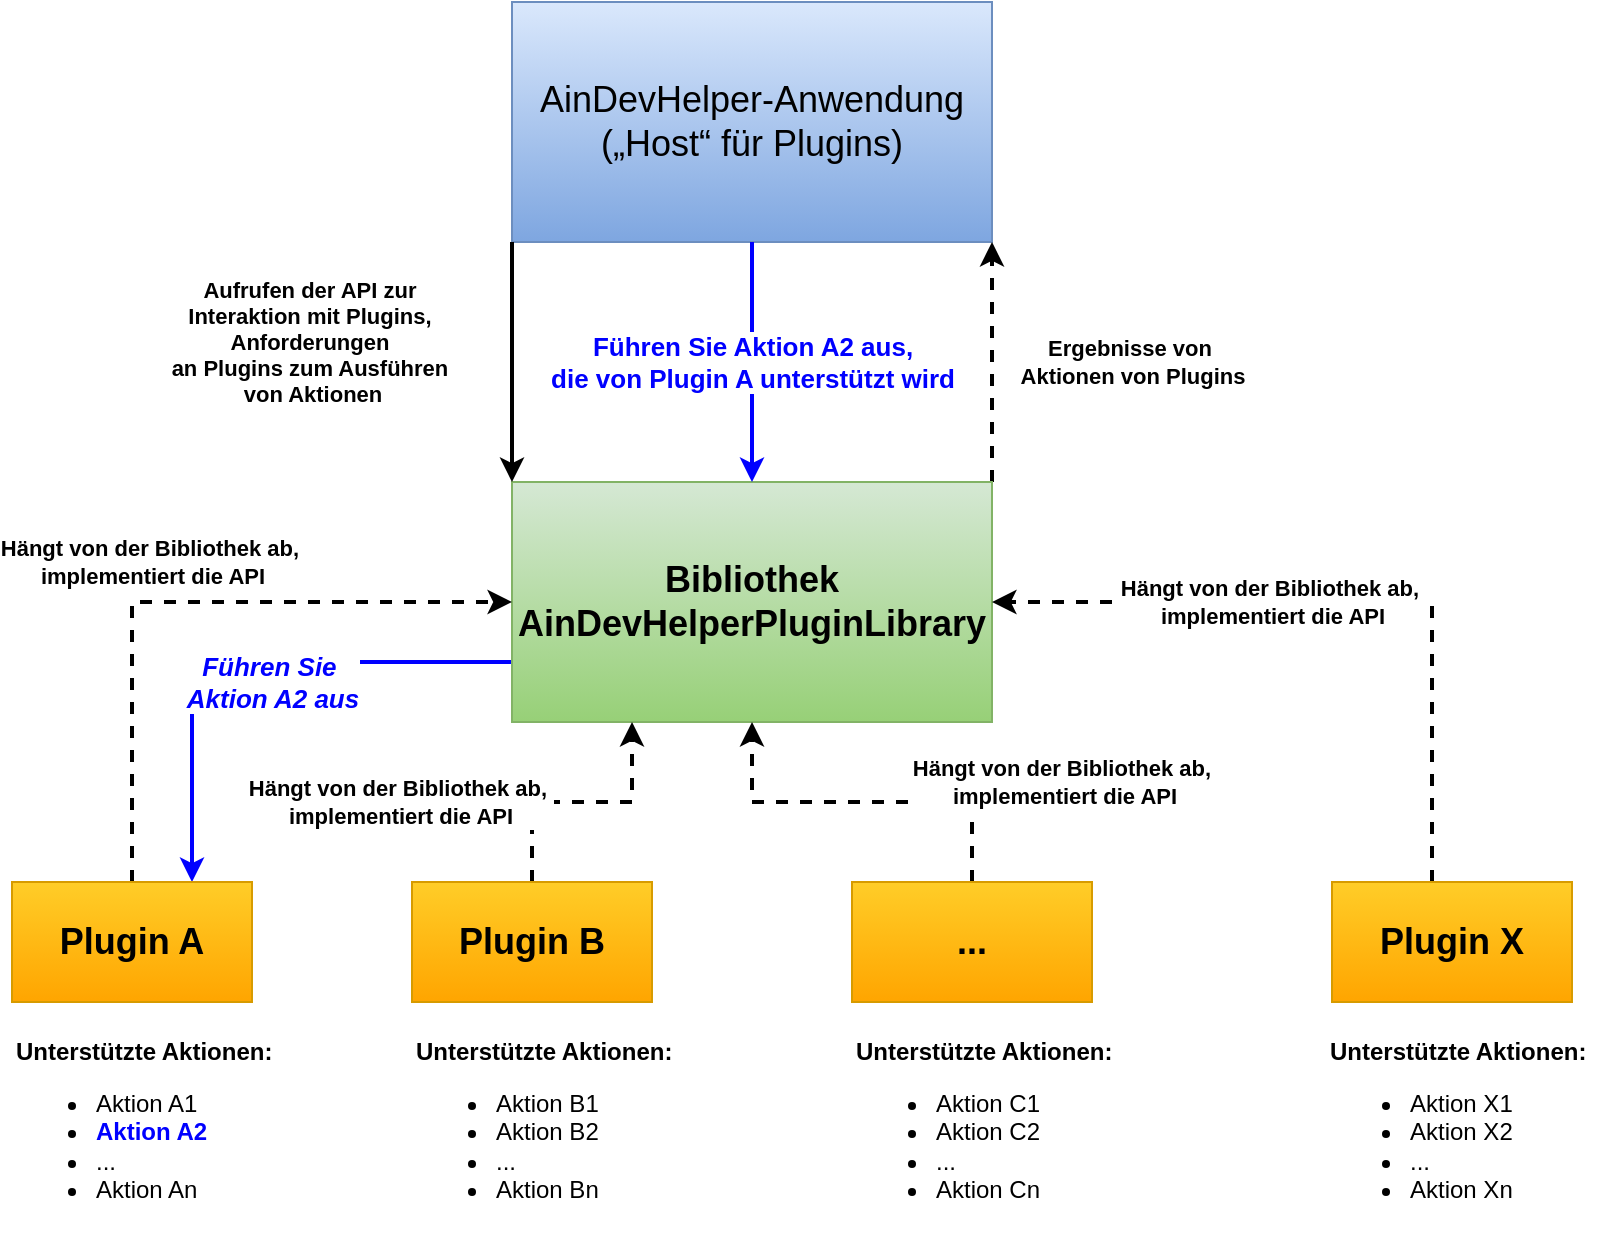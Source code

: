 <mxfile version="24.1.0" type="device">
  <diagram name="Страница — 1" id="FdWolhdYbGOuaL3oXlnw">
    <mxGraphModel dx="1098" dy="988" grid="1" gridSize="10" guides="1" tooltips="1" connect="1" arrows="1" fold="1" page="1" pageScale="1" pageWidth="827" pageHeight="1169" math="0" shadow="0">
      <root>
        <mxCell id="0" />
        <mxCell id="1" parent="0" />
        <mxCell id="mE6rLmqKoyVHgspTJvwB-1" value="AinDevHelper-Anwendung („Host“ für Plugins)" style="rounded=0;whiteSpace=wrap;html=1;fontSize=18;fillColor=#dae8fc;strokeColor=#6c8ebf;gradientColor=#7ea6e0;" parent="1" vertex="1">
          <mxGeometry x="280" y="240" width="240" height="120" as="geometry" />
        </mxCell>
        <mxCell id="mE6rLmqKoyVHgspTJvwB-4" value="Ergebnisse von&amp;nbsp;&lt;div&gt;Aktionen von Plugins&lt;br&gt;&lt;/div&gt;" style="edgeStyle=orthogonalEdgeStyle;rounded=0;orthogonalLoop=1;jettySize=auto;html=1;exitX=1;exitY=0;exitDx=0;exitDy=0;entryX=1;entryY=1;entryDx=0;entryDy=0;dashed=1;fontStyle=1;strokeWidth=2;" parent="1" source="mE6rLmqKoyVHgspTJvwB-2" target="mE6rLmqKoyVHgspTJvwB-1" edge="1">
          <mxGeometry y="-70" relative="1" as="geometry">
            <mxPoint as="offset" />
          </mxGeometry>
        </mxCell>
        <mxCell id="mE6rLmqKoyVHgspTJvwB-14" value="Führen Sie&amp;nbsp;&lt;div&gt;Aktion A2 aus&lt;br&gt;&lt;/div&gt;" style="edgeStyle=orthogonalEdgeStyle;rounded=0;orthogonalLoop=1;jettySize=auto;html=1;entryX=0.75;entryY=0;entryDx=0;entryDy=0;strokeWidth=2;fontColor=#0000FF;strokeColor=#0000FF;fontStyle=3;fontSize=13;" parent="1" source="mE6rLmqKoyVHgspTJvwB-2" target="mE6rLmqKoyVHgspTJvwB-5" edge="1">
          <mxGeometry x="-0.111" y="10" relative="1" as="geometry">
            <Array as="points">
              <mxPoint x="120" y="570" />
            </Array>
            <mxPoint as="offset" />
          </mxGeometry>
        </mxCell>
        <mxCell id="mE6rLmqKoyVHgspTJvwB-2" value="Bibliothek AinDevHelperPluginLibrary" style="rounded=0;whiteSpace=wrap;html=1;fontSize=18;fillColor=#d5e8d4;strokeColor=#82b366;gradientColor=#97d077;fontStyle=1" parent="1" vertex="1">
          <mxGeometry x="280" y="480" width="240" height="120" as="geometry" />
        </mxCell>
        <mxCell id="mE6rLmqKoyVHgspTJvwB-3" value="Aufrufen der API zur&amp;nbsp;&lt;div&gt;Interaktion mit Plugins,&amp;nbsp;&lt;/div&gt;&lt;div&gt;Anforderungen&amp;nbsp;&lt;/div&gt;&lt;div&gt;an Plugins zum Ausführen&amp;nbsp;&lt;/div&gt;&lt;div&gt;von Aktionen&lt;/div&gt;" style="endArrow=classic;html=1;rounded=0;exitX=0;exitY=1;exitDx=0;exitDy=0;entryX=0;entryY=0;entryDx=0;entryDy=0;fontStyle=1;strokeWidth=2;" parent="1" source="mE6rLmqKoyVHgspTJvwB-1" target="mE6rLmqKoyVHgspTJvwB-2" edge="1">
          <mxGeometry x="-0.167" y="-100" width="50" height="50" relative="1" as="geometry">
            <mxPoint x="270" y="460" as="sourcePoint" />
            <mxPoint x="320" y="410" as="targetPoint" />
            <mxPoint as="offset" />
          </mxGeometry>
        </mxCell>
        <mxCell id="mE6rLmqKoyVHgspTJvwB-10" value="Hängt von der Bibliothek ab,&amp;nbsp;&lt;div&gt;implementiert die API&lt;/div&gt;" style="edgeStyle=orthogonalEdgeStyle;rounded=0;orthogonalLoop=1;jettySize=auto;html=1;entryX=0;entryY=0.5;entryDx=0;entryDy=0;exitX=0.5;exitY=0;exitDx=0;exitDy=0;dashed=1;fontStyle=1;strokeWidth=2;" parent="1" source="mE6rLmqKoyVHgspTJvwB-5" target="mE6rLmqKoyVHgspTJvwB-2" edge="1">
          <mxGeometry x="-0.091" y="20" relative="1" as="geometry">
            <Array as="points">
              <mxPoint x="90" y="540" />
            </Array>
            <mxPoint as="offset" />
          </mxGeometry>
        </mxCell>
        <mxCell id="mE6rLmqKoyVHgspTJvwB-5" value="Plugin A" style="rounded=0;whiteSpace=wrap;html=1;fillColor=#ffcd28;gradientColor=#ffa500;strokeColor=#d79b00;fontStyle=1;fontSize=18;" parent="1" vertex="1">
          <mxGeometry x="30" y="680" width="120" height="60" as="geometry" />
        </mxCell>
        <mxCell id="mE6rLmqKoyVHgspTJvwB-11" value="Hängt von der Bibliothek ab,&amp;nbsp;&lt;div&gt;implementiert die API&lt;/div&gt;" style="edgeStyle=orthogonalEdgeStyle;rounded=0;orthogonalLoop=1;jettySize=auto;html=1;entryX=0.25;entryY=1;entryDx=0;entryDy=0;dashed=1;fontStyle=1;strokeWidth=2;" parent="1" source="mE6rLmqKoyVHgspTJvwB-6" target="mE6rLmqKoyVHgspTJvwB-2" edge="1">
          <mxGeometry x="-0.333" y="-70" relative="1" as="geometry">
            <mxPoint x="-70" y="-70" as="offset" />
          </mxGeometry>
        </mxCell>
        <mxCell id="mE6rLmqKoyVHgspTJvwB-6" value="Plugin B" style="rounded=0;whiteSpace=wrap;html=1;fillColor=#ffcd28;gradientColor=#ffa500;strokeColor=#d79b00;fontStyle=1;fontSize=18;" parent="1" vertex="1">
          <mxGeometry x="230" y="680" width="120" height="60" as="geometry" />
        </mxCell>
        <mxCell id="mE6rLmqKoyVHgspTJvwB-12" value="Hängt von der Bibliothek ab,&amp;nbsp;&lt;div&gt;implementiert die API&lt;/div&gt;" style="edgeStyle=orthogonalEdgeStyle;rounded=0;orthogonalLoop=1;jettySize=auto;html=1;entryX=0.5;entryY=1;entryDx=0;entryDy=0;dashed=1;fontStyle=1;strokeWidth=2;" parent="1" source="mE6rLmqKoyVHgspTJvwB-7" target="mE6rLmqKoyVHgspTJvwB-2" edge="1">
          <mxGeometry x="-0.429" y="-61" relative="1" as="geometry">
            <mxPoint x="60" y="51" as="offset" />
          </mxGeometry>
        </mxCell>
        <mxCell id="mE6rLmqKoyVHgspTJvwB-7" value="..." style="rounded=0;whiteSpace=wrap;html=1;fillColor=#ffcd28;gradientColor=#ffa500;strokeColor=#d79b00;fontStyle=1;fontSize=18;" parent="1" vertex="1">
          <mxGeometry x="450" y="680" width="120" height="60" as="geometry" />
        </mxCell>
        <mxCell id="mE6rLmqKoyVHgspTJvwB-13" value="Hängt von der Bibliothek ab,&amp;nbsp;&lt;div&gt;implementiert die API&lt;/div&gt;" style="edgeStyle=orthogonalEdgeStyle;rounded=0;orthogonalLoop=1;jettySize=auto;html=1;entryX=1;entryY=0.5;entryDx=0;entryDy=0;dashed=1;fontStyle=1;strokeWidth=2;" parent="1" source="mE6rLmqKoyVHgspTJvwB-8" target="mE6rLmqKoyVHgspTJvwB-2" edge="1">
          <mxGeometry x="0.222" relative="1" as="geometry">
            <Array as="points">
              <mxPoint x="740" y="540" />
            </Array>
            <mxPoint as="offset" />
          </mxGeometry>
        </mxCell>
        <mxCell id="mE6rLmqKoyVHgspTJvwB-8" value="Plugin X" style="rounded=0;whiteSpace=wrap;html=1;fillColor=#ffcd28;gradientColor=#ffa500;strokeColor=#d79b00;fontStyle=1;fontSize=18;" parent="1" vertex="1">
          <mxGeometry x="690" y="680" width="120" height="60" as="geometry" />
        </mxCell>
        <mxCell id="mE6rLmqKoyVHgspTJvwB-15" value="&lt;b&gt;Unterstützte Aktionen:&lt;/b&gt;&lt;br&gt;&lt;ul&gt;&lt;li&gt;Aktion A1&lt;/li&gt;&lt;li&gt;&lt;font color=&quot;#0000ff&quot;&gt;&lt;b&gt;Aktion A2&lt;/b&gt;&lt;/font&gt;&lt;br&gt;&lt;/li&gt;&lt;li&gt;...&lt;/li&gt;&lt;li&gt;Aktion An&lt;/li&gt;&lt;/ul&gt;" style="text;html=1;align=left;verticalAlign=middle;whiteSpace=wrap;rounded=0;" parent="1" vertex="1">
          <mxGeometry x="30" y="750" width="147.5" height="110" as="geometry" />
        </mxCell>
        <mxCell id="mE6rLmqKoyVHgspTJvwB-16" value="&lt;b&gt;Unterstützte Aktionen:&lt;/b&gt;&lt;br&gt;&lt;ul&gt;&lt;li&gt;Aktion B1&lt;/li&gt;&lt;li&gt;Aktion B2&lt;/li&gt;&lt;li&gt;...&lt;/li&gt;&lt;li&gt;Aktion Bn&lt;/li&gt;&lt;/ul&gt;" style="text;html=1;align=left;verticalAlign=middle;whiteSpace=wrap;rounded=0;" parent="1" vertex="1">
          <mxGeometry x="230" y="750" width="180" height="110" as="geometry" />
        </mxCell>
        <mxCell id="mE6rLmqKoyVHgspTJvwB-17" value="&lt;b&gt;Unterstützte Aktionen:&lt;/b&gt;&lt;br&gt;&lt;ul&gt;&lt;li&gt;Aktion C1&lt;/li&gt;&lt;li&gt;Aktion C2&lt;/li&gt;&lt;li&gt;...&lt;/li&gt;&lt;li&gt;Aktion Cn&lt;/li&gt;&lt;/ul&gt;" style="text;html=1;align=left;verticalAlign=middle;whiteSpace=wrap;rounded=0;" parent="1" vertex="1">
          <mxGeometry x="450" y="750" width="180" height="110" as="geometry" />
        </mxCell>
        <mxCell id="mE6rLmqKoyVHgspTJvwB-18" value="&lt;b&gt;Unterstützte Aktionen:&lt;/b&gt;&lt;br&gt;&lt;ul&gt;&lt;li&gt;Aktion X1&lt;/li&gt;&lt;li&gt;Aktion X2&lt;/li&gt;&lt;li&gt;...&lt;/li&gt;&lt;li&gt;Aktion Xn&lt;/li&gt;&lt;/ul&gt;" style="text;html=1;align=left;verticalAlign=middle;whiteSpace=wrap;rounded=0;" parent="1" vertex="1">
          <mxGeometry x="687" y="750" width="140" height="110" as="geometry" />
        </mxCell>
        <mxCell id="mE6rLmqKoyVHgspTJvwB-19" value="Führen Sie Aktion A2 aus, &lt;br&gt;die von Plugin A unterstützt wird" style="edgeStyle=orthogonalEdgeStyle;rounded=0;orthogonalLoop=1;jettySize=auto;html=1;entryX=0.5;entryY=0;entryDx=0;entryDy=0;strokeWidth=2;strokeColor=#0000FF;fontStyle=1;fontSize=13;fontColor=#0000FF;" parent="1" source="mE6rLmqKoyVHgspTJvwB-1" target="mE6rLmqKoyVHgspTJvwB-2" edge="1">
          <mxGeometry relative="1" as="geometry" />
        </mxCell>
      </root>
    </mxGraphModel>
  </diagram>
</mxfile>
